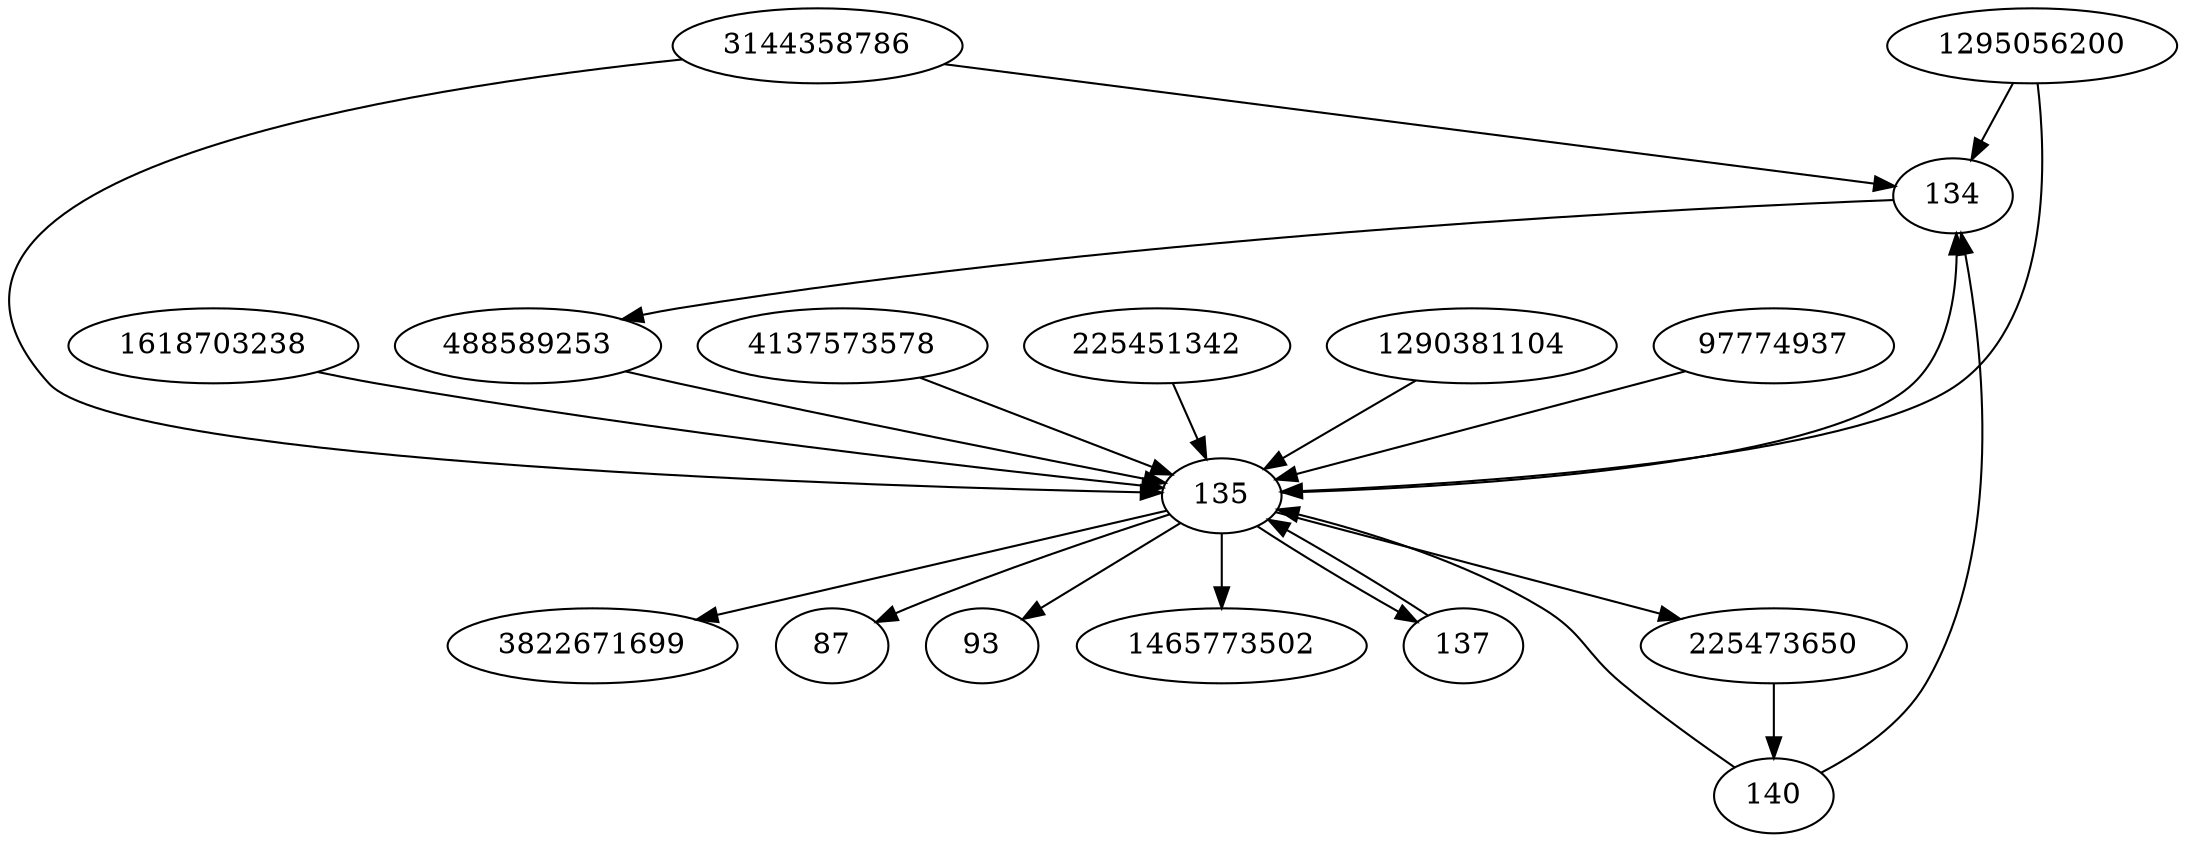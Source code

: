 strict digraph  {
3144358786;
488589253;
134;
1618703238;
1295056200;
137;
4137573578;
135;
140;
225451342;
1290381104;
225473650;
3822671699;
87;
97774937;
93;
1465773502;
3144358786 -> 134;
3144358786 -> 135;
488589253 -> 135;
134 -> 488589253;
1618703238 -> 135;
1295056200 -> 134;
1295056200 -> 135;
137 -> 135;
4137573578 -> 135;
135 -> 1465773502;
135 -> 87;
135 -> 225473650;
135 -> 137;
135 -> 3822671699;
135 -> 134;
135 -> 93;
140 -> 134;
140 -> 135;
225451342 -> 135;
1290381104 -> 135;
225473650 -> 140;
97774937 -> 135;
}
